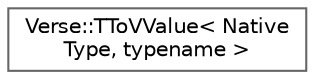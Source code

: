 digraph "Graphical Class Hierarchy"
{
 // INTERACTIVE_SVG=YES
 // LATEX_PDF_SIZE
  bgcolor="transparent";
  edge [fontname=Helvetica,fontsize=10,labelfontname=Helvetica,labelfontsize=10];
  node [fontname=Helvetica,fontsize=10,shape=box,height=0.2,width=0.4];
  rankdir="LR";
  Node0 [id="Node000000",label="Verse::TToVValue\< Native\lType, typename \>",height=0.2,width=0.4,color="grey40", fillcolor="white", style="filled",URL="$dd/da0/structVerse_1_1TToVValue.html",tooltip=" "];
}
